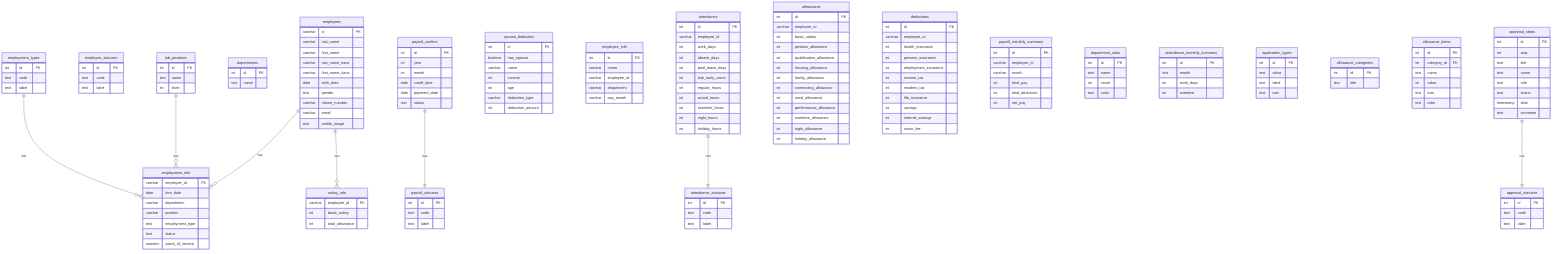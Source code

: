 erDiagram
  employees {
    varchar id PK
    varchar last_name
    varchar first_name
    varchar last_name_kana
    varchar first_name_kana
    date birth_date
    text gender
    varchar phone_number
    varchar email
    text profile_image
  }

  employment_info {
    varchar employee_id FK
    date hire_date
    varchar department
    varchar position
    text employment_type
    text status
    numeric years_of_service
  }

  employee_statuses {
    int id PK
    text code
    text label
  }

  employment_types {
    int id PK
    text code
    text label
  }

  departments {
    int id PK
    text name
  }

  job_positions {
    int id PK
    text name
    int level
  }

  salary_info {
    varchar employee_id FK
    int basic_salary
    int total_allowance
  }

  payroll_confirm {
    int id PK
    int year
    int month
    date cutoff_date
    date payment_date
    text status
  }

  spouse_deduction {
    int id PK
    boolean has_spouse
    varchar name
    int income
    int age
    varchar deduction_type
    int deduction_amount
  }

  employee_info {
    int id PK
    varchar name
    varchar employee_id
    varchar department
    varchar pay_month
  }

  attendance {
    int id PK
    varchar employee_id
    int work_days
    int absent_days
    int paid_leave_days
    int late_early_count
    int regular_hours
    int actual_hours
    int overtime_hours
    int night_hours
    int holiday_hours
  }

  attendance_statuses {
    int id PK
    text code
    text label
  }

  approval_statuses {
    int id PK
    text code
    text label
  }

  
  payroll_statuses {
    int id PK
    text code
    text label
  }
  
  allowances {
    int id PK
    varchar employee_id
    int basic_salary
    int position_allowance
    int qualification_allowance
    int housing_allowance
    int family_allowance
    int commuting_allowance
    int meal_allowance
    int performance_allowance
    int overtime_allowance
    int night_allowance
    int holiday_allowance
  }

  deductions {
    int id PK
    varchar employee_id
    int health_insurance
    int pension_insurance
    int employment_insurance
    int income_tax
    int resident_tax
    int life_insurance
    int savings
    int internal_savings
    int union_fee
  }

  payroll_monthly_summary {
    int id PK
    varchar employee_id
    varchar month
    int total_pay
    int total_deduction
    int net_pay
  }

  department_stats {
    int id PK
    text name
    int count
    text color
  }

  attendance_monthly_summary {
    int id PK
    text month
    int work_days
    int overtime
  }

  application_types {
    int id PK
    text value
    text label
    text icon
  }

  allowance_categories {
    int id PK
    text title
  }

  allowance_items {
    int id PK
    int category_id FK
    text name
    int value
    text icon
    text color
  }

  approval_steps {
    int id PK
    int step
    text title
    text name
    text role
    text status
    timestamp date
    text comment
  }

  employees ||--o{ employment_info : has
  employees ||--o{ salary_info : has
  job_positions ||--o{ employment_info : has
  employment_types ||--o{ employment_info : has

  attendance ||--|| attendance_statuses : "has"
  approval_steps ||--|| approval_statuses : "has"
  payroll_confirm ||--|| payroll_statuses : "has"